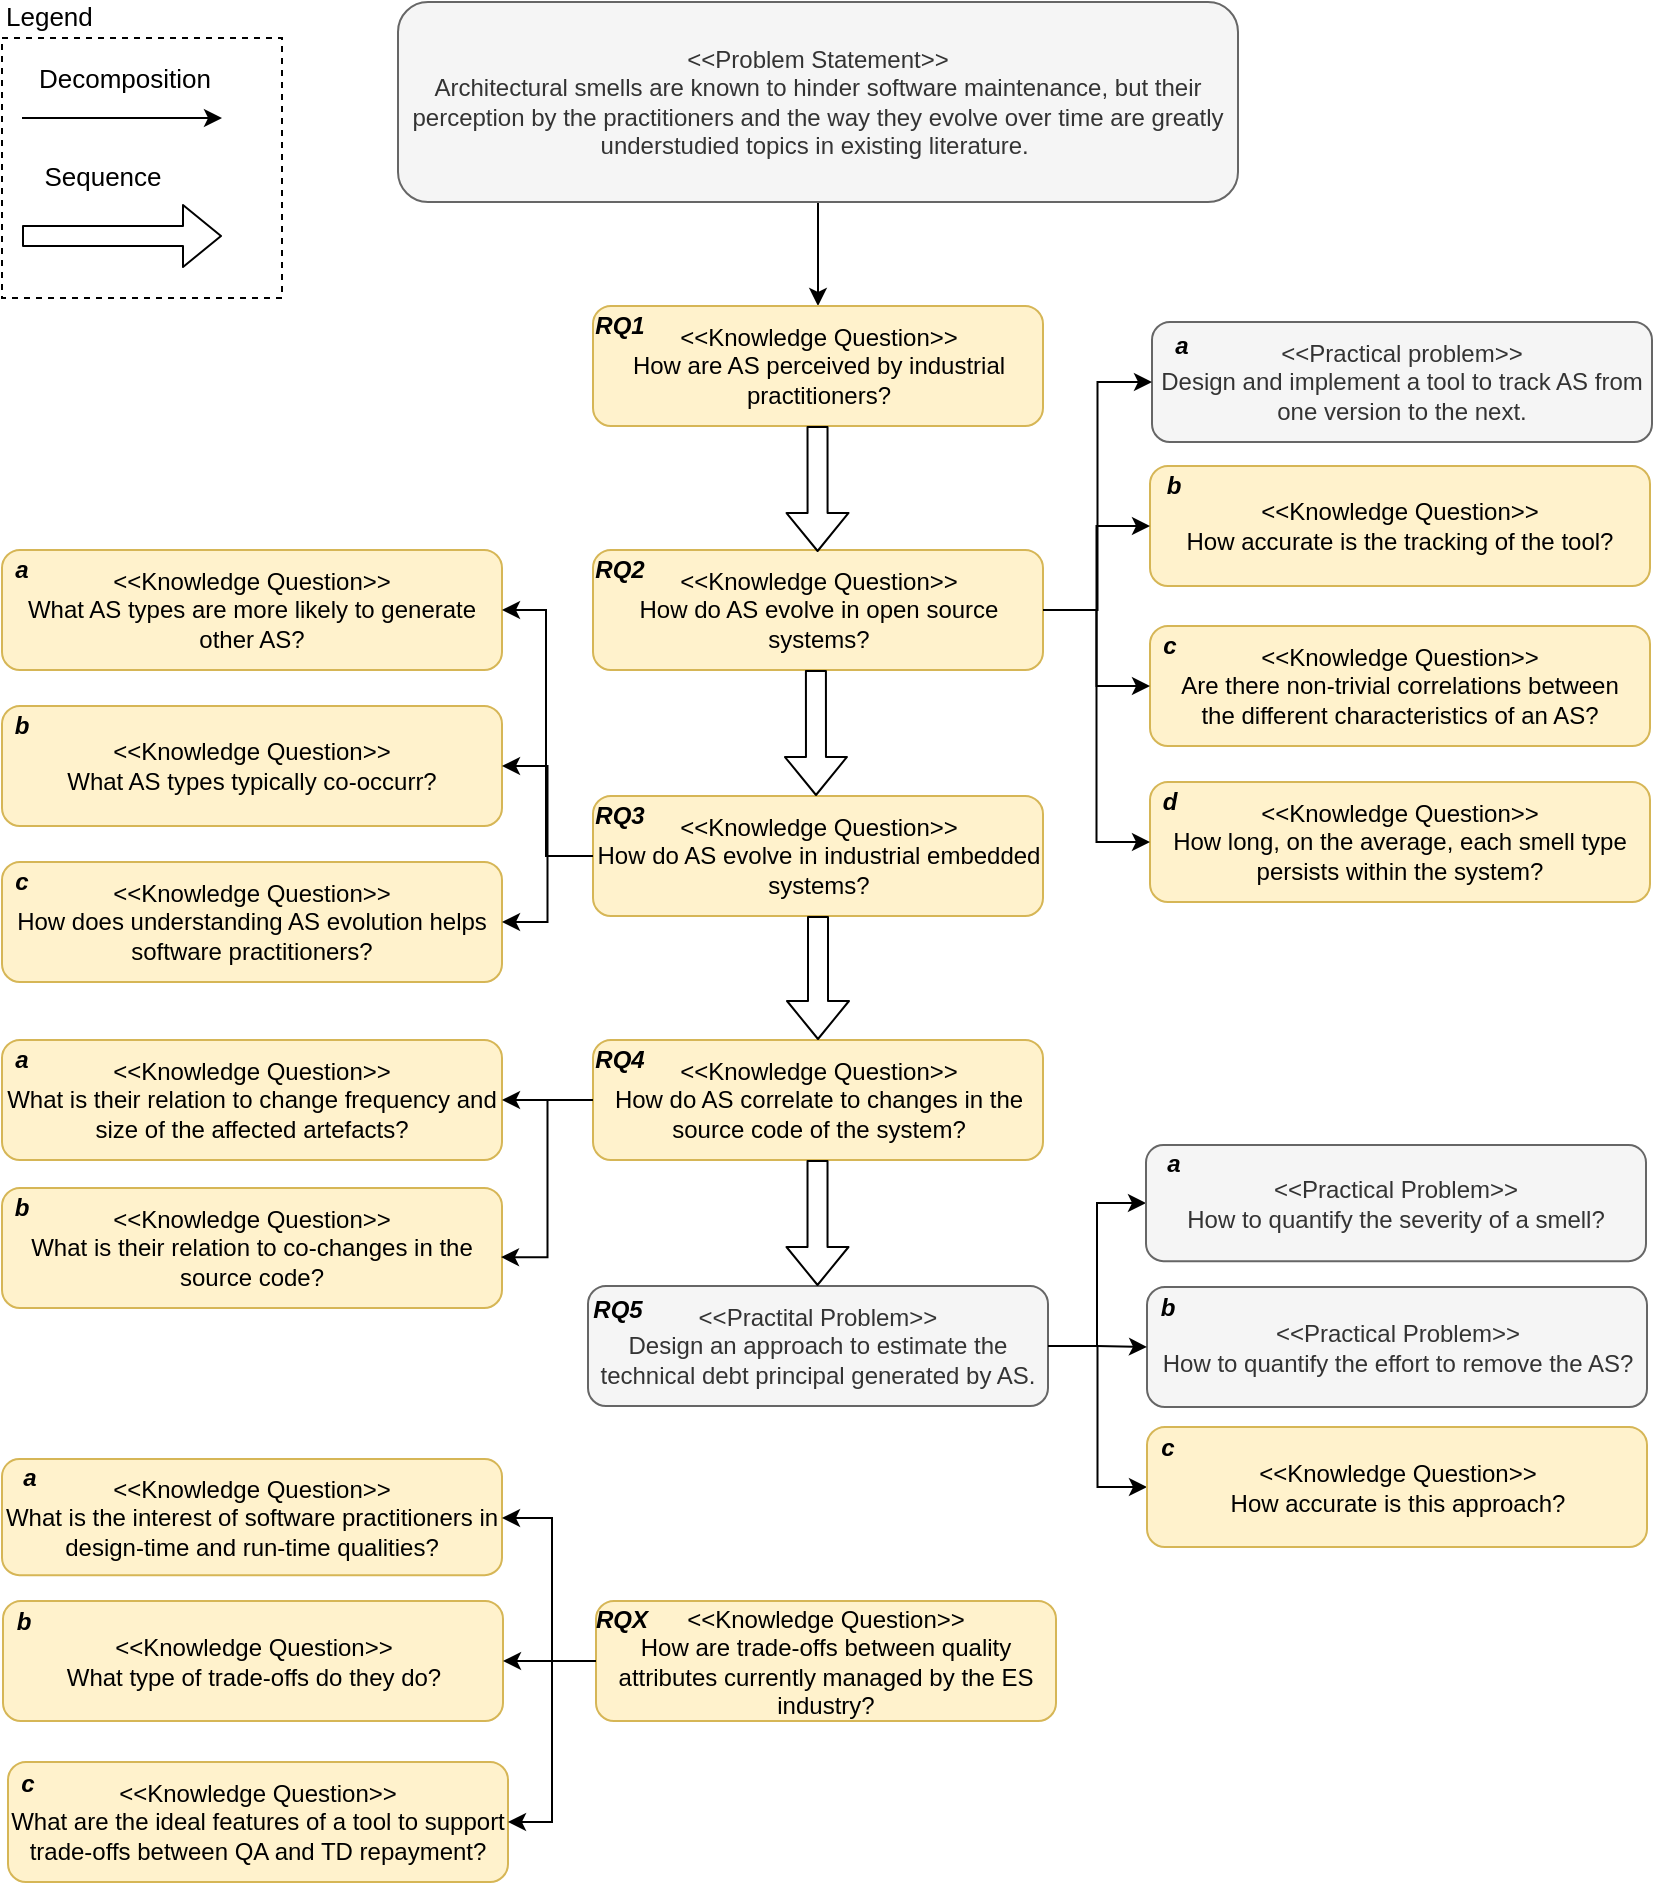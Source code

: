<mxfile>
    <diagram id="c249df69-120d-1313-5944-5ea2aa86c177" name="Page-1">
        <mxGraphModel dx="1374" dy="830" grid="0" gridSize="10" guides="1" tooltips="1" connect="1" arrows="1" fold="1" page="1" pageScale="1" pageWidth="850" pageHeight="1100" background="#ffffff" math="0" shadow="0">
            <root>
                <mxCell id="0"/>
                <mxCell id="1" parent="0"/>
                <mxCell id="KsCzeqXH029FPOCztNeQ-147" style="edgeStyle=orthogonalEdgeStyle;rounded=0;orthogonalLoop=1;jettySize=auto;html=1;entryX=0.5;entryY=0;entryDx=0;entryDy=0;" parent="1" source="2" target="yWQP1PpKwyclP1BlxjBz-127" edge="1">
                    <mxGeometry relative="1" as="geometry">
                        <mxPoint x="423" y="147" as="targetPoint"/>
                    </mxGeometry>
                </mxCell>
                <mxCell id="2" value="&lt;div&gt;&amp;lt;&amp;lt;Problem Statement&amp;gt;&amp;gt;&lt;/div&gt;&lt;div&gt;Architectural smells are known to hinder software maintenance, but their perception by&lt;span&gt;&amp;nbsp;the practitioners and the way they evolve over time are greatly understudied topics in existing literature.&amp;nbsp;&lt;/span&gt;&lt;/div&gt;" style="rounded=1;whiteSpace=wrap;html=1;fillColor=#f5f5f5;strokeColor=#666666;fontColor=#333333;" parent="1" vertex="1">
                    <mxGeometry x="211.0" y="15" width="420" height="100" as="geometry"/>
                </mxCell>
                <mxCell id="17" value="&lt;div&gt;&amp;lt;&amp;lt;Knowledge Question&amp;gt;&amp;gt;&lt;/div&gt;&lt;div&gt;&lt;div&gt;How  accurate is  the  tracking of the tool&lt;span&gt;?&lt;/span&gt;&lt;/div&gt;&lt;/div&gt;" style="rounded=1;whiteSpace=wrap;html=1;fillColor=#fff2cc;strokeColor=#d6b656;" parent="1" vertex="1">
                    <mxGeometry x="587" y="247" width="250" height="60" as="geometry"/>
                </mxCell>
                <mxCell id="60" value="" style="group" parent="1" vertex="1" connectable="0">
                    <mxGeometry x="13" y="33" width="140" height="130" as="geometry"/>
                </mxCell>
                <mxCell id="59" value="" style="group" parent="60" vertex="1" connectable="0">
                    <mxGeometry width="140" height="130" as="geometry"/>
                </mxCell>
                <mxCell id="52" value="Legend" style="whiteSpace=wrap;html=1;fontSize=13;align=left;labelPosition=center;verticalLabelPosition=top;verticalAlign=bottom;dashed=1;" parent="59" vertex="1">
                    <mxGeometry width="140" height="130" as="geometry"/>
                </mxCell>
                <mxCell id="54" value="Sequence" style="shape=flexArrow;endArrow=classic;html=1;fillColor=#ffffff;fontSize=13;" parent="59" edge="1">
                    <mxGeometry x="-0.2" y="30" width="50" height="50" relative="1" as="geometry">
                        <mxPoint x="10" y="99" as="sourcePoint"/>
                        <mxPoint x="110" y="99" as="targetPoint"/>
                        <mxPoint as="offset"/>
                    </mxGeometry>
                </mxCell>
                <mxCell id="56" value="" style="endArrow=classic;html=1;fontSize=13;" parent="59" edge="1">
                    <mxGeometry width="50" height="50" relative="1" as="geometry">
                        <mxPoint x="10" y="40" as="sourcePoint"/>
                        <mxPoint x="110" y="40" as="targetPoint"/>
                    </mxGeometry>
                </mxCell>
                <mxCell id="58" value="Decomposition" style="text;html=1;resizable=0;points=[];align=center;verticalAlign=middle;labelBackgroundColor=#ffffff;fontSize=13;direction=south;" parent="56" vertex="1" connectable="0">
                    <mxGeometry x="0.467" y="-1" relative="1" as="geometry">
                        <mxPoint x="-23" y="-21" as="offset"/>
                    </mxGeometry>
                </mxCell>
                <mxCell id="69" value="" style="group;flipV=0;" parent="1" vertex="1" connectable="0">
                    <mxGeometry x="588" y="175" width="250" height="60" as="geometry"/>
                </mxCell>
                <mxCell id="4" value="&lt;div&gt;&amp;lt;&amp;lt;Practical problem&amp;gt;&amp;gt;&lt;/div&gt;&lt;div&gt;Design and implement a tool to track AS from one version to the next.&lt;/div&gt;" style="rounded=1;whiteSpace=wrap;html=1;fillColor=#f5f5f5;strokeColor=#666666;fontColor=#333333;" parent="69" vertex="1">
                    <mxGeometry width="250.0" height="60" as="geometry"/>
                </mxCell>
                <mxCell id="62" value="a" style="text;html=1;strokeColor=none;fillColor=none;align=center;verticalAlign=middle;whiteSpace=wrap;rounded=0;fontStyle=3" parent="69" vertex="1">
                    <mxGeometry x="4.891" y="1.5" width="19.565" height="20" as="geometry"/>
                </mxCell>
                <mxCell id="76" style="edgeStyle=orthogonalEdgeStyle;rounded=0;html=1;jettySize=auto;orthogonalLoop=1;exitX=1;exitY=0.5;entryX=0;entryY=0.5;entryDx=0;entryDy=0;exitDx=0;exitDy=0;" parent="1" source="36" target="31" edge="1">
                    <mxGeometry relative="1" as="geometry">
                        <mxPoint x="535.5" y="582.5" as="sourcePoint"/>
                        <mxPoint x="581.5" y="507.5" as="targetPoint"/>
                    </mxGeometry>
                </mxCell>
                <mxCell id="96" value="" style="edgeStyle=orthogonalEdgeStyle;rounded=0;html=1;jettySize=auto;orthogonalLoop=1;entryX=0;entryY=0.5;entryDx=0;entryDy=0;exitX=1;exitY=0.5;exitDx=0;exitDy=0;" parent="1" source="36" target="95" edge="1">
                    <mxGeometry relative="1" as="geometry">
                        <mxPoint x="535.25" y="582.5" as="sourcePoint"/>
                    </mxGeometry>
                </mxCell>
                <mxCell id="99" value="" style="group" parent="1" vertex="1" connectable="0">
                    <mxGeometry x="308.5" y="289" width="225.0" height="60" as="geometry"/>
                </mxCell>
                <mxCell id="72" value="" style="group;flipV=0;" parent="99" vertex="1" connectable="0">
                    <mxGeometry x="-2.842e-14" width="225.0" height="60" as="geometry"/>
                </mxCell>
                <mxCell id="40" value="&amp;lt;&amp;lt;Knowledge Question&amp;gt;&amp;gt;&lt;br&gt;How do AS evolve in open source systems?" style="rounded=1;whiteSpace=wrap;html=1;fillColor=#fff2cc;strokeColor=#d6b656;" parent="72" vertex="1">
                    <mxGeometry x="5.684e-14" width="225" height="60" as="geometry"/>
                </mxCell>
                <mxCell id="93" value="RQ2" style="text;html=1;strokeColor=none;fillColor=none;align=center;verticalAlign=middle;whiteSpace=wrap;rounded=0;fontStyle=3" parent="72" vertex="1">
                    <mxGeometry x="4.0" width="18" height="20" as="geometry"/>
                </mxCell>
                <mxCell id="101" value="" style="group" parent="1" vertex="1" connectable="0">
                    <mxGeometry x="305.25" y="657" width="231.5" height="60" as="geometry"/>
                </mxCell>
                <mxCell id="36" value="&lt;div&gt;&amp;lt;&amp;lt;Practital Problem&amp;gt;&amp;gt;&lt;/div&gt;&lt;div&gt;Design an approach to estimate the technical debt principal generated by AS.&lt;br&gt;&lt;/div&gt;" style="rounded=1;whiteSpace=wrap;html=1;fillColor=#f5f5f5;strokeColor=#666666;fontColor=#333333;flipV=1;flipH=1;" parent="101" vertex="1">
                    <mxGeometry x="0.75" width="230" height="60" as="geometry"/>
                </mxCell>
                <mxCell id="97" value="RQ5" style="text;html=1;strokeColor=none;fillColor=none;align=center;verticalAlign=middle;whiteSpace=wrap;rounded=0;fontStyle=3" parent="101" vertex="1">
                    <mxGeometry x="6.75" y="2" width="18" height="20" as="geometry"/>
                </mxCell>
                <mxCell id="125" value="b" style="text;html=1;strokeColor=none;fillColor=none;align=center;verticalAlign=middle;whiteSpace=wrap;rounded=0;fontStyle=3" parent="1" vertex="1">
                    <mxGeometry x="589" y="247" width="20" height="20" as="geometry"/>
                </mxCell>
                <mxCell id="EFpC19v5mdNmXsun4BiF-134" value="" style="group" parent="1" vertex="1" connectable="0">
                    <mxGeometry x="308.5" y="412" width="225.0" height="60" as="geometry"/>
                </mxCell>
                <mxCell id="EFpC19v5mdNmXsun4BiF-135" value="" style="group;flipV=0;" parent="EFpC19v5mdNmXsun4BiF-134" vertex="1" connectable="0">
                    <mxGeometry x="-2.842e-14" width="225.0" height="60" as="geometry"/>
                </mxCell>
                <mxCell id="EFpC19v5mdNmXsun4BiF-136" value="&amp;lt;&amp;lt;Knowledge Question&amp;gt;&amp;gt;&lt;br&gt;How do AS evolve in industrial embedded systems?" style="rounded=1;whiteSpace=wrap;html=1;fillColor=#fff2cc;strokeColor=#d6b656;" parent="EFpC19v5mdNmXsun4BiF-135" vertex="1">
                    <mxGeometry x="5.684e-14" width="225" height="60" as="geometry"/>
                </mxCell>
                <mxCell id="EFpC19v5mdNmXsun4BiF-137" value="RQ3" style="text;html=1;strokeColor=none;fillColor=none;align=center;verticalAlign=middle;whiteSpace=wrap;rounded=0;fontStyle=3" parent="EFpC19v5mdNmXsun4BiF-135" vertex="1">
                    <mxGeometry x="4.0" width="18" height="20" as="geometry"/>
                </mxCell>
                <mxCell id="KsCzeqXH029FPOCztNeQ-178" style="edgeStyle=orthogonalEdgeStyle;rounded=0;orthogonalLoop=1;jettySize=auto;html=1;exitX=0.5;exitY=1;exitDx=0;exitDy=0;" parent="EFpC19v5mdNmXsun4BiF-135" source="EFpC19v5mdNmXsun4BiF-136" target="EFpC19v5mdNmXsun4BiF-136" edge="1">
                    <mxGeometry relative="1" as="geometry"/>
                </mxCell>
                <mxCell id="EFpC19v5mdNmXsun4BiF-140" value="" style="group" parent="1" vertex="1" connectable="0">
                    <mxGeometry x="587" y="327" width="250" height="60" as="geometry"/>
                </mxCell>
                <mxCell id="47" value="&amp;lt;&amp;lt;Knowledge Question&amp;gt;&amp;gt;&lt;br&gt;&lt;div&gt;Are there non-trivial correlations between&lt;/div&gt;&lt;div&gt;the different characteristics of an AS?&lt;/div&gt;" style="rounded=1;whiteSpace=wrap;html=1;fillColor=#fff2cc;strokeColor=#d6b656;" parent="EFpC19v5mdNmXsun4BiF-140" vertex="1">
                    <mxGeometry width="250" height="60" as="geometry"/>
                </mxCell>
                <mxCell id="115" value="c" style="text;html=1;strokeColor=none;fillColor=none;align=center;verticalAlign=middle;whiteSpace=wrap;rounded=0;fontStyle=3" parent="EFpC19v5mdNmXsun4BiF-140" vertex="1">
                    <mxGeometry width="20" height="20" as="geometry"/>
                </mxCell>
                <mxCell id="EFpC19v5mdNmXsun4BiF-141" value="" style="group" parent="1" vertex="1" connectable="0">
                    <mxGeometry x="13" y="289" width="250" height="60" as="geometry"/>
                </mxCell>
                <mxCell id="45" value="&amp;lt;&amp;lt;Knowledge Question&amp;gt;&amp;gt;&lt;br&gt;What AS types are more likely to generate other AS?" style="rounded=1;whiteSpace=wrap;html=1;fillColor=#fff2cc;strokeColor=#d6b656;" parent="EFpC19v5mdNmXsun4BiF-141" vertex="1">
                    <mxGeometry width="250" height="60" as="geometry"/>
                </mxCell>
                <mxCell id="114" value="a" style="text;html=1;strokeColor=none;fillColor=none;align=center;verticalAlign=middle;whiteSpace=wrap;rounded=0;fontStyle=3" parent="EFpC19v5mdNmXsun4BiF-141" vertex="1">
                    <mxGeometry width="20" height="20" as="geometry"/>
                </mxCell>
                <mxCell id="EFpC19v5mdNmXsun4BiF-142" style="edgeStyle=orthogonalEdgeStyle;rounded=0;orthogonalLoop=1;jettySize=auto;html=1;exitX=0;exitY=0.5;exitDx=0;exitDy=0;entryX=1;entryY=0.5;entryDx=0;entryDy=0;" parent="1" source="EFpC19v5mdNmXsun4BiF-136" target="45" edge="1">
                    <mxGeometry relative="1" as="geometry">
                        <mxPoint x="295" y="478" as="sourcePoint"/>
                        <Array as="points">
                            <mxPoint x="285" y="442"/>
                            <mxPoint x="285" y="319"/>
                        </Array>
                    </mxGeometry>
                </mxCell>
                <mxCell id="EFpC19v5mdNmXsun4BiF-143" value="" style="group" parent="1" vertex="1" connectable="0">
                    <mxGeometry x="587" y="405" width="250" height="60" as="geometry"/>
                </mxCell>
                <mxCell id="EFpC19v5mdNmXsun4BiF-144" value="&amp;lt;&amp;lt;Knowledge Question&amp;gt;&amp;gt;&lt;br&gt;&lt;div&gt;How long, on the average, each smell type persists within the system?&lt;/div&gt;" style="rounded=1;whiteSpace=wrap;html=1;fillColor=#fff2cc;strokeColor=#d6b656;" parent="EFpC19v5mdNmXsun4BiF-143" vertex="1">
                    <mxGeometry width="250" height="60" as="geometry"/>
                </mxCell>
                <mxCell id="EFpC19v5mdNmXsun4BiF-145" value="d" style="text;html=1;strokeColor=none;fillColor=none;align=center;verticalAlign=middle;whiteSpace=wrap;rounded=0;fontStyle=3" parent="EFpC19v5mdNmXsun4BiF-143" vertex="1">
                    <mxGeometry width="20" height="20" as="geometry"/>
                </mxCell>
                <mxCell id="EFpC19v5mdNmXsun4BiF-153" value="" style="group" parent="1" vertex="1" connectable="0">
                    <mxGeometry x="13" y="367" width="250" height="60" as="geometry"/>
                </mxCell>
                <mxCell id="EFpC19v5mdNmXsun4BiF-154" value="&amp;lt;&amp;lt;Knowledge Question&amp;gt;&amp;gt;&lt;br&gt;What AS types typically co-occurr?" style="rounded=1;whiteSpace=wrap;html=1;fillColor=#fff2cc;strokeColor=#d6b656;" parent="EFpC19v5mdNmXsun4BiF-153" vertex="1">
                    <mxGeometry width="250" height="60" as="geometry"/>
                </mxCell>
                <mxCell id="EFpC19v5mdNmXsun4BiF-155" value="b" style="text;html=1;strokeColor=none;fillColor=none;align=center;verticalAlign=middle;whiteSpace=wrap;rounded=0;fontStyle=3" parent="EFpC19v5mdNmXsun4BiF-153" vertex="1">
                    <mxGeometry width="20" height="20" as="geometry"/>
                </mxCell>
                <mxCell id="EFpC19v5mdNmXsun4BiF-156" style="edgeStyle=orthogonalEdgeStyle;rounded=0;orthogonalLoop=1;jettySize=auto;html=1;entryX=1;entryY=0.5;entryDx=0;entryDy=0;" parent="1" source="EFpC19v5mdNmXsun4BiF-136" target="EFpC19v5mdNmXsun4BiF-154" edge="1">
                    <mxGeometry relative="1" as="geometry"/>
                </mxCell>
                <mxCell id="EFpC19v5mdNmXsun4BiF-162" value="" style="group" parent="1" vertex="1" connectable="0">
                    <mxGeometry x="585.5" y="727.5" width="250" height="60" as="geometry"/>
                </mxCell>
                <mxCell id="95" value="&lt;div&gt;&amp;lt;&amp;lt;Knowledge Question&amp;gt;&amp;gt;&lt;/div&gt;&lt;div&gt;How accurate is this approach?&lt;/div&gt;" style="rounded=1;whiteSpace=wrap;html=1;fillColor=#fff2cc;strokeColor=#d6b656;flipV=1;flipH=1;" parent="EFpC19v5mdNmXsun4BiF-162" vertex="1">
                    <mxGeometry width="250" height="60" as="geometry"/>
                </mxCell>
                <mxCell id="118" value="c" style="text;html=1;strokeColor=none;fillColor=none;align=center;verticalAlign=middle;whiteSpace=wrap;rounded=0;fontStyle=3" parent="EFpC19v5mdNmXsun4BiF-162" vertex="1">
                    <mxGeometry x="0.5" y="0.5" width="20" height="20" as="geometry"/>
                </mxCell>
                <mxCell id="EFpC19v5mdNmXsun4BiF-165" value="" style="group" parent="1" vertex="1" connectable="0">
                    <mxGeometry x="585.5" y="657.5" width="250" height="60" as="geometry"/>
                </mxCell>
                <mxCell id="EFpC19v5mdNmXsun4BiF-163" value="&amp;lt;&amp;lt;Practical Problem&amp;gt;&amp;gt;&lt;br&gt;How to quantify the effort to remove the AS?" style="rounded=1;whiteSpace=wrap;html=1;fillColor=#f5f5f5;strokeColor=#666666;fontColor=#333333;" parent="EFpC19v5mdNmXsun4BiF-165" vertex="1">
                    <mxGeometry width="250" height="60" as="geometry"/>
                </mxCell>
                <mxCell id="EFpC19v5mdNmXsun4BiF-164" value="b" style="text;html=1;strokeColor=none;fillColor=none;align=center;verticalAlign=middle;whiteSpace=wrap;rounded=0;fontStyle=3" parent="EFpC19v5mdNmXsun4BiF-165" vertex="1">
                    <mxGeometry x="0.498" y="0.5" width="19.92" height="20" as="geometry"/>
                </mxCell>
                <mxCell id="EFpC19v5mdNmXsun4BiF-167" value="" style="group" parent="1" vertex="1" connectable="0">
                    <mxGeometry x="585.5" y="586.5" width="250" height="60" as="geometry"/>
                </mxCell>
                <mxCell id="70" value="" style="group;flipV=0;" parent="EFpC19v5mdNmXsun4BiF-167" vertex="1" connectable="0">
                    <mxGeometry x="-0.5" y="1.935" width="250" height="58.065" as="geometry"/>
                </mxCell>
                <mxCell id="74" value="" style="group" parent="70" vertex="1" connectable="0">
                    <mxGeometry width="250" height="58.065" as="geometry"/>
                </mxCell>
                <mxCell id="31" value="&amp;lt;&amp;lt;Practical Problem&amp;gt;&amp;gt;&lt;br&gt;&lt;div&gt;&lt;div&gt;&lt;span&gt;How to quantify the severity of a smell?&lt;/span&gt;&lt;/div&gt;&lt;/div&gt;" style="rounded=1;whiteSpace=wrap;html=1;fillColor=#f5f5f5;strokeColor=#666666;flipV=1;flipH=1;fontColor=#333333;" parent="74" vertex="1">
                    <mxGeometry y="-1.935" width="250" height="58.065" as="geometry"/>
                </mxCell>
                <mxCell id="116" value="a" style="text;html=1;strokeColor=none;fillColor=none;align=center;verticalAlign=middle;whiteSpace=wrap;rounded=0;fontStyle=3" parent="EFpC19v5mdNmXsun4BiF-167" vertex="1">
                    <mxGeometry x="3" width="20" height="19.355" as="geometry"/>
                </mxCell>
                <mxCell id="EFpC19v5mdNmXsun4BiF-168" style="edgeStyle=orthogonalEdgeStyle;rounded=0;orthogonalLoop=1;jettySize=auto;html=1;entryX=0;entryY=0.5;entryDx=0;entryDy=0;" parent="1" source="36" target="EFpC19v5mdNmXsun4BiF-163" edge="1">
                    <mxGeometry relative="1" as="geometry">
                        <mxPoint x="547" y="649" as="targetPoint"/>
                    </mxGeometry>
                </mxCell>
                <mxCell id="EFpC19v5mdNmXsun4BiF-169" value="" style="group" parent="1" vertex="1" connectable="0">
                    <mxGeometry x="308.5" y="534" width="225.0" height="60" as="geometry"/>
                </mxCell>
                <mxCell id="EFpC19v5mdNmXsun4BiF-170" value="" style="group;flipV=0;" parent="EFpC19v5mdNmXsun4BiF-169" vertex="1" connectable="0">
                    <mxGeometry x="-2.842e-14" width="225.0" height="60" as="geometry"/>
                </mxCell>
                <mxCell id="EFpC19v5mdNmXsun4BiF-171" value="&amp;lt;&amp;lt;Knowledge Question&amp;gt;&amp;gt;&lt;br&gt;How do AS correlate to changes in the source code of the system?" style="rounded=1;whiteSpace=wrap;html=1;fillColor=#fff2cc;strokeColor=#d6b656;" parent="EFpC19v5mdNmXsun4BiF-170" vertex="1">
                    <mxGeometry x="5.684e-14" width="225" height="60" as="geometry"/>
                </mxCell>
                <mxCell id="EFpC19v5mdNmXsun4BiF-172" value="RQ4" style="text;html=1;strokeColor=none;fillColor=none;align=center;verticalAlign=middle;whiteSpace=wrap;rounded=0;fontStyle=3" parent="EFpC19v5mdNmXsun4BiF-170" vertex="1">
                    <mxGeometry x="4.0" width="18" height="20" as="geometry"/>
                </mxCell>
                <mxCell id="EFpC19v5mdNmXsun4BiF-173" style="shape=flexArrow;endArrow=classic;html=1;fillColor=#ffffff;fontFamily=Helvetica;fontSize=11;fontColor=#000000;align=center;strokeColor=#000000;edgeStyle=orthogonalEdgeStyle;entryX=0.5;entryY=0;entryDx=0;entryDy=0;exitX=0.5;exitY=1;exitDx=0;exitDy=0;" parent="1" source="EFpC19v5mdNmXsun4BiF-136" target="EFpC19v5mdNmXsun4BiF-171" edge="1">
                    <mxGeometry relative="1" as="geometry">
                        <mxPoint x="396" y="513" as="sourcePoint"/>
                        <mxPoint x="418.91" y="544" as="targetPoint"/>
                    </mxGeometry>
                </mxCell>
                <mxCell id="EFpC19v5mdNmXsun4BiF-175" style="shape=flexArrow;endArrow=classic;html=1;fillColor=#ffffff;fontFamily=Helvetica;fontSize=11;fontColor=#000000;align=center;strokeColor=#000000;edgeStyle=orthogonalEdgeStyle;entryX=0.5;entryY=0;entryDx=0;entryDy=0;exitX=0.5;exitY=1;exitDx=0;exitDy=0;" parent="1" edge="1">
                    <mxGeometry relative="1" as="geometry">
                        <mxPoint x="420.76" y="594" as="sourcePoint"/>
                        <mxPoint x="420.76" y="657" as="targetPoint"/>
                    </mxGeometry>
                </mxCell>
                <mxCell id="KsCzeqXH029FPOCztNeQ-138" value="" style="group;flipV=0;" parent="1" vertex="1" connectable="0">
                    <mxGeometry x="310.0" y="814.5" width="230" height="60" as="geometry"/>
                </mxCell>
                <mxCell id="KsCzeqXH029FPOCztNeQ-139" value="" style="group" parent="KsCzeqXH029FPOCztNeQ-138" vertex="1" connectable="0">
                    <mxGeometry width="230" height="60" as="geometry"/>
                </mxCell>
                <mxCell id="KsCzeqXH029FPOCztNeQ-140" value="&lt;div&gt;&amp;lt;&amp;lt;Knowledge Question&amp;gt;&amp;gt;&lt;/div&gt;&lt;div&gt;How are trade-offs between quality attributes currently managed by the ES industry?&lt;/div&gt;" style="rounded=1;whiteSpace=wrap;html=1;fillColor=#fff2cc;strokeColor=#d6b656;" parent="KsCzeqXH029FPOCztNeQ-139" vertex="1">
                    <mxGeometry width="230" height="60" as="geometry"/>
                </mxCell>
                <mxCell id="KsCzeqXH029FPOCztNeQ-141" value="RQX" style="text;html=1;strokeColor=none;fillColor=none;align=center;verticalAlign=middle;whiteSpace=wrap;rounded=0;fontStyle=3" parent="KsCzeqXH029FPOCztNeQ-139" vertex="1">
                    <mxGeometry x="4.0" y="-1" width="18" height="20" as="geometry"/>
                </mxCell>
                <mxCell id="KsCzeqXH029FPOCztNeQ-150" style="shape=flexArrow;endArrow=classic;html=1;fillColor=#ffffff;fontFamily=Helvetica;fontSize=11;fontColor=#000000;align=center;strokeColor=#000000;edgeStyle=orthogonalEdgeStyle;exitX=0.5;exitY=1;exitDx=0;exitDy=0;" parent="1" edge="1">
                    <mxGeometry relative="1" as="geometry">
                        <mxPoint x="419.96" y="349" as="sourcePoint"/>
                        <mxPoint x="420" y="412" as="targetPoint"/>
                    </mxGeometry>
                </mxCell>
                <mxCell id="KsCzeqXH029FPOCztNeQ-151" style="edgeStyle=orthogonalEdgeStyle;rounded=0;orthogonalLoop=1;jettySize=auto;html=1;entryX=0;entryY=0.5;entryDx=0;entryDy=0;" parent="1" source="40" target="4" edge="1">
                    <mxGeometry relative="1" as="geometry"/>
                </mxCell>
                <mxCell id="KsCzeqXH029FPOCztNeQ-152" style="edgeStyle=orthogonalEdgeStyle;rounded=0;orthogonalLoop=1;jettySize=auto;html=1;entryX=0;entryY=0.5;entryDx=0;entryDy=0;" parent="1" source="40" target="17" edge="1">
                    <mxGeometry relative="1" as="geometry"/>
                </mxCell>
                <mxCell id="KsCzeqXH029FPOCztNeQ-153" style="edgeStyle=orthogonalEdgeStyle;rounded=0;orthogonalLoop=1;jettySize=auto;html=1;entryX=0;entryY=0.5;entryDx=0;entryDy=0;" parent="1" source="40" target="47" edge="1">
                    <mxGeometry relative="1" as="geometry">
                        <mxPoint x="573" y="357" as="targetPoint"/>
                    </mxGeometry>
                </mxCell>
                <mxCell id="KsCzeqXH029FPOCztNeQ-154" style="edgeStyle=orthogonalEdgeStyle;rounded=0;orthogonalLoop=1;jettySize=auto;html=1;entryX=0;entryY=0.5;entryDx=0;entryDy=0;" parent="1" source="40" target="EFpC19v5mdNmXsun4BiF-144" edge="1">
                    <mxGeometry relative="1" as="geometry"/>
                </mxCell>
                <mxCell id="KsCzeqXH029FPOCztNeQ-155" value="&amp;lt;&amp;lt;Knowledge Question&amp;gt;&amp;gt;&lt;br&gt;What is their relation to change frequency and size of the affected artefacts?" style="rounded=1;whiteSpace=wrap;html=1;fillColor=#fff2cc;strokeColor=#d6b656;" parent="1" vertex="1">
                    <mxGeometry x="13" y="534" width="250" height="60" as="geometry"/>
                </mxCell>
                <mxCell id="KsCzeqXH029FPOCztNeQ-156" value="" style="edgeStyle=orthogonalEdgeStyle;rounded=0;orthogonalLoop=1;jettySize=auto;html=1;" parent="1" source="EFpC19v5mdNmXsun4BiF-171" target="KsCzeqXH029FPOCztNeQ-155" edge="1">
                    <mxGeometry relative="1" as="geometry"/>
                </mxCell>
                <mxCell id="KsCzeqXH029FPOCztNeQ-160" value="a" style="text;html=1;strokeColor=none;fillColor=none;align=center;verticalAlign=middle;whiteSpace=wrap;rounded=0;fontStyle=3" parent="1" vertex="1">
                    <mxGeometry x="13" y="534" width="20" height="20" as="geometry"/>
                </mxCell>
                <mxCell id="KsCzeqXH029FPOCztNeQ-161" value="&amp;lt;&amp;lt;Knowledge Question&amp;gt;&amp;gt;&lt;br&gt;What is their relation to co-changes in the source code?" style="rounded=1;whiteSpace=wrap;html=1;fillColor=#fff2cc;strokeColor=#d6b656;" parent="1" vertex="1">
                    <mxGeometry x="13" y="608" width="250" height="60" as="geometry"/>
                </mxCell>
                <mxCell id="KsCzeqXH029FPOCztNeQ-162" style="edgeStyle=orthogonalEdgeStyle;rounded=0;orthogonalLoop=1;jettySize=auto;html=1;entryX=0.998;entryY=0.576;entryDx=0;entryDy=0;entryPerimeter=0;" parent="1" source="EFpC19v5mdNmXsun4BiF-171" target="KsCzeqXH029FPOCztNeQ-161" edge="1">
                    <mxGeometry relative="1" as="geometry"/>
                </mxCell>
                <mxCell id="KsCzeqXH029FPOCztNeQ-163" value="b" style="text;html=1;strokeColor=none;fillColor=none;align=center;verticalAlign=middle;whiteSpace=wrap;rounded=0;fontStyle=3" parent="1" vertex="1">
                    <mxGeometry x="13" y="608" width="20" height="20" as="geometry"/>
                </mxCell>
                <mxCell id="KsCzeqXH029FPOCztNeQ-167" value="" style="group" parent="1" vertex="1" connectable="0">
                    <mxGeometry x="13.5" y="814.5" width="250" height="60" as="geometry"/>
                </mxCell>
                <mxCell id="KsCzeqXH029FPOCztNeQ-168" value="&amp;lt;&amp;lt;Knowledge Question&amp;gt;&amp;gt;&lt;br&gt;What type of trade-offs do they do?" style="rounded=1;whiteSpace=wrap;html=1;fillColor=#fff2cc;strokeColor=#d6b656;fontColor=#000000;" parent="KsCzeqXH029FPOCztNeQ-167" vertex="1">
                    <mxGeometry width="250" height="60" as="geometry"/>
                </mxCell>
                <mxCell id="KsCzeqXH029FPOCztNeQ-169" value="b" style="text;html=1;strokeColor=none;fillColor=none;align=center;verticalAlign=middle;whiteSpace=wrap;rounded=0;fontStyle=3" parent="KsCzeqXH029FPOCztNeQ-167" vertex="1">
                    <mxGeometry x="0.498" y="0.5" width="19.92" height="20" as="geometry"/>
                </mxCell>
                <mxCell id="KsCzeqXH029FPOCztNeQ-170" value="" style="group" parent="1" vertex="1" connectable="0">
                    <mxGeometry x="13.5" y="743.5" width="250" height="60" as="geometry"/>
                </mxCell>
                <mxCell id="KsCzeqXH029FPOCztNeQ-171" value="" style="group;flipV=0;" parent="KsCzeqXH029FPOCztNeQ-170" vertex="1" connectable="0">
                    <mxGeometry x="-0.5" y="1.935" width="250" height="58.065" as="geometry"/>
                </mxCell>
                <mxCell id="KsCzeqXH029FPOCztNeQ-172" value="" style="group" parent="KsCzeqXH029FPOCztNeQ-171" vertex="1" connectable="0">
                    <mxGeometry width="250" height="58.065" as="geometry"/>
                </mxCell>
                <mxCell id="KsCzeqXH029FPOCztNeQ-173" value="&amp;lt;&amp;lt;Knowledge Question&amp;gt;&amp;gt;&lt;br&gt;&lt;div&gt;&lt;div&gt;&lt;span&gt;What is the interest of software practitioners in design-time and run-time qualities?&lt;/span&gt;&lt;/div&gt;&lt;/div&gt;" style="rounded=1;whiteSpace=wrap;html=1;fillColor=#fff2cc;strokeColor=#d6b656;flipV=1;flipH=1;" parent="KsCzeqXH029FPOCztNeQ-172" vertex="1">
                    <mxGeometry y="-1.935" width="250" height="58.065" as="geometry"/>
                </mxCell>
                <mxCell id="KsCzeqXH029FPOCztNeQ-174" value="a" style="text;html=1;strokeColor=none;fillColor=none;align=center;verticalAlign=middle;whiteSpace=wrap;rounded=0;fontStyle=3" parent="KsCzeqXH029FPOCztNeQ-170" vertex="1">
                    <mxGeometry x="3" width="20" height="19.355" as="geometry"/>
                </mxCell>
                <mxCell id="KsCzeqXH029FPOCztNeQ-175" style="edgeStyle=orthogonalEdgeStyle;rounded=0;orthogonalLoop=1;jettySize=auto;html=1;exitX=0;exitY=0.5;exitDx=0;exitDy=0;" parent="1" source="KsCzeqXH029FPOCztNeQ-140" target="KsCzeqXH029FPOCztNeQ-173" edge="1">
                    <mxGeometry relative="1" as="geometry">
                        <Array as="points">
                            <mxPoint x="288" y="845"/>
                            <mxPoint x="288" y="773"/>
                        </Array>
                    </mxGeometry>
                </mxCell>
                <mxCell id="KsCzeqXH029FPOCztNeQ-176" style="edgeStyle=orthogonalEdgeStyle;rounded=0;orthogonalLoop=1;jettySize=auto;html=1;entryX=1;entryY=0.5;entryDx=0;entryDy=0;exitX=0;exitY=0.5;exitDx=0;exitDy=0;" parent="1" source="KsCzeqXH029FPOCztNeQ-140" target="KsCzeqXH029FPOCztNeQ-168" edge="1">
                    <mxGeometry relative="1" as="geometry"/>
                </mxCell>
                <mxCell id="yWQP1PpKwyclP1BlxjBz-127" value="&amp;lt;&amp;lt;Knowledge Question&amp;gt;&amp;gt;&lt;br&gt;How are AS perceived by industrial practitioners?" style="rounded=1;whiteSpace=wrap;html=1;fillColor=#fff2cc;strokeColor=#d6b656;" parent="1" vertex="1">
                    <mxGeometry x="308.5" y="167" width="225" height="60" as="geometry"/>
                </mxCell>
                <mxCell id="yWQP1PpKwyclP1BlxjBz-130" value="RQ1" style="text;html=1;strokeColor=none;fillColor=none;align=center;verticalAlign=middle;whiteSpace=wrap;rounded=0;fontStyle=3" parent="1" vertex="1">
                    <mxGeometry x="313.0" y="167" width="18" height="20" as="geometry"/>
                </mxCell>
                <mxCell id="yWQP1PpKwyclP1BlxjBz-131" value="" style="group" parent="1" vertex="1" connectable="0">
                    <mxGeometry x="13" y="445" width="250" height="60" as="geometry"/>
                </mxCell>
                <mxCell id="yWQP1PpKwyclP1BlxjBz-132" value="&amp;lt;&amp;lt;Knowledge Question&amp;gt;&amp;gt;&lt;br&gt;How does understanding AS evolution helps software practitioners?" style="rounded=1;whiteSpace=wrap;html=1;fillColor=#fff2cc;strokeColor=#d6b656;" parent="yWQP1PpKwyclP1BlxjBz-131" vertex="1">
                    <mxGeometry width="250" height="60" as="geometry"/>
                </mxCell>
                <mxCell id="yWQP1PpKwyclP1BlxjBz-133" value="c" style="text;html=1;strokeColor=none;fillColor=none;align=center;verticalAlign=middle;whiteSpace=wrap;rounded=0;fontStyle=3" parent="yWQP1PpKwyclP1BlxjBz-131" vertex="1">
                    <mxGeometry width="20" height="20" as="geometry"/>
                </mxCell>
                <mxCell id="yWQP1PpKwyclP1BlxjBz-134" style="edgeStyle=orthogonalEdgeStyle;rounded=0;orthogonalLoop=1;jettySize=auto;html=1;entryX=1;entryY=0.5;entryDx=0;entryDy=0;" parent="1" source="EFpC19v5mdNmXsun4BiF-136" target="yWQP1PpKwyclP1BlxjBz-132" edge="1">
                    <mxGeometry relative="1" as="geometry"/>
                </mxCell>
                <mxCell id="yWQP1PpKwyclP1BlxjBz-137" style="shape=flexArrow;endArrow=classic;html=1;fillColor=#ffffff;fontFamily=Helvetica;fontSize=11;fontColor=#000000;align=center;strokeColor=#000000;edgeStyle=orthogonalEdgeStyle;exitX=0.5;exitY=1;exitDx=0;exitDy=0;" parent="1" edge="1">
                    <mxGeometry relative="1" as="geometry">
                        <mxPoint x="420.76" y="227" as="sourcePoint"/>
                        <mxPoint x="420.8" y="290" as="targetPoint"/>
                    </mxGeometry>
                </mxCell>
                <mxCell id="yWQP1PpKwyclP1BlxjBz-139" value="" style="group" parent="1" vertex="1" connectable="0">
                    <mxGeometry x="16.0" y="895" width="250" height="60" as="geometry"/>
                </mxCell>
                <mxCell id="yWQP1PpKwyclP1BlxjBz-140" value="&amp;lt;&amp;lt;Knowledge Question&amp;gt;&amp;gt;&lt;br&gt;What are the ideal features of a tool to support trade-offs between QA and TD repayment?" style="rounded=1;whiteSpace=wrap;html=1;fillColor=#fff2cc;strokeColor=#d6b656;fontColor=#000000;" parent="yWQP1PpKwyclP1BlxjBz-139" vertex="1">
                    <mxGeometry width="250" height="60" as="geometry"/>
                </mxCell>
                <mxCell id="yWQP1PpKwyclP1BlxjBz-141" value="c" style="text;html=1;strokeColor=none;fillColor=none;align=center;verticalAlign=middle;whiteSpace=wrap;rounded=0;fontStyle=3" parent="yWQP1PpKwyclP1BlxjBz-139" vertex="1">
                    <mxGeometry x="0.498" y="0.5" width="19.92" height="20" as="geometry"/>
                </mxCell>
                <mxCell id="yWQP1PpKwyclP1BlxjBz-142" style="edgeStyle=orthogonalEdgeStyle;rounded=0;orthogonalLoop=1;jettySize=auto;html=1;entryX=1;entryY=0.5;entryDx=0;entryDy=0;" parent="1" source="KsCzeqXH029FPOCztNeQ-140" target="yWQP1PpKwyclP1BlxjBz-140" edge="1">
                    <mxGeometry relative="1" as="geometry"/>
                </mxCell>
            </root>
        </mxGraphModel>
    </diagram>
</mxfile>